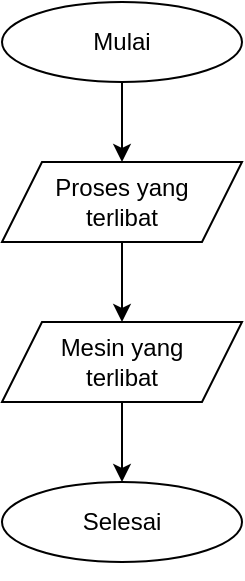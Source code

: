 <mxfile version="13.9.9" type="device"><diagram id="SxeECteyntf215pjjPKI" name="Page-1"><mxGraphModel dx="716" dy="372" grid="1" gridSize="10" guides="1" tooltips="1" connect="1" arrows="1" fold="1" page="1" pageScale="1" pageWidth="850" pageHeight="1100" math="0" shadow="0"><root><mxCell id="0"/><mxCell id="1" parent="0"/><mxCell id="gL76Uebdr2MGaRVS97QA-5" style="edgeStyle=orthogonalEdgeStyle;rounded=0;orthogonalLoop=1;jettySize=auto;html=1;entryX=0.5;entryY=0;entryDx=0;entryDy=0;" edge="1" parent="1" source="gL76Uebdr2MGaRVS97QA-1" target="gL76Uebdr2MGaRVS97QA-2"><mxGeometry relative="1" as="geometry"/></mxCell><mxCell id="gL76Uebdr2MGaRVS97QA-1" value="Mulai" style="ellipse;whiteSpace=wrap;html=1;" vertex="1" parent="1"><mxGeometry x="110" y="80" width="120" height="40" as="geometry"/></mxCell><mxCell id="gL76Uebdr2MGaRVS97QA-6" style="edgeStyle=orthogonalEdgeStyle;rounded=0;orthogonalLoop=1;jettySize=auto;html=1;entryX=0.5;entryY=0;entryDx=0;entryDy=0;" edge="1" parent="1" source="gL76Uebdr2MGaRVS97QA-2" target="gL76Uebdr2MGaRVS97QA-3"><mxGeometry relative="1" as="geometry"/></mxCell><mxCell id="gL76Uebdr2MGaRVS97QA-2" value="Proses yang&lt;br&gt;terlibat" style="shape=parallelogram;perimeter=parallelogramPerimeter;whiteSpace=wrap;html=1;fixedSize=1;" vertex="1" parent="1"><mxGeometry x="110" y="160" width="120" height="40" as="geometry"/></mxCell><mxCell id="gL76Uebdr2MGaRVS97QA-19" style="edgeStyle=orthogonalEdgeStyle;rounded=1;orthogonalLoop=1;jettySize=auto;html=1;entryX=0.5;entryY=0;entryDx=0;entryDy=0;fontSize=9;" edge="1" parent="1" source="gL76Uebdr2MGaRVS97QA-3" target="gL76Uebdr2MGaRVS97QA-11"><mxGeometry relative="1" as="geometry"/></mxCell><mxCell id="gL76Uebdr2MGaRVS97QA-3" value="Mesin yang&lt;br&gt;terlibat" style="shape=parallelogram;perimeter=parallelogramPerimeter;whiteSpace=wrap;html=1;fixedSize=1;" vertex="1" parent="1"><mxGeometry x="110" y="240" width="120" height="40" as="geometry"/></mxCell><mxCell id="gL76Uebdr2MGaRVS97QA-10" style="edgeStyle=orthogonalEdgeStyle;rounded=0;orthogonalLoop=1;jettySize=auto;html=1;exitX=0.5;exitY=1;exitDx=0;exitDy=0;exitPerimeter=0;" edge="1" parent="1"><mxGeometry relative="1" as="geometry"><mxPoint x="170" y="360" as="sourcePoint"/><mxPoint x="170" y="360" as="targetPoint"/></mxGeometry></mxCell><mxCell id="gL76Uebdr2MGaRVS97QA-11" value="Selesai" style="ellipse;whiteSpace=wrap;html=1;" vertex="1" parent="1"><mxGeometry x="110" y="320" width="120" height="40" as="geometry"/></mxCell></root></mxGraphModel></diagram></mxfile>